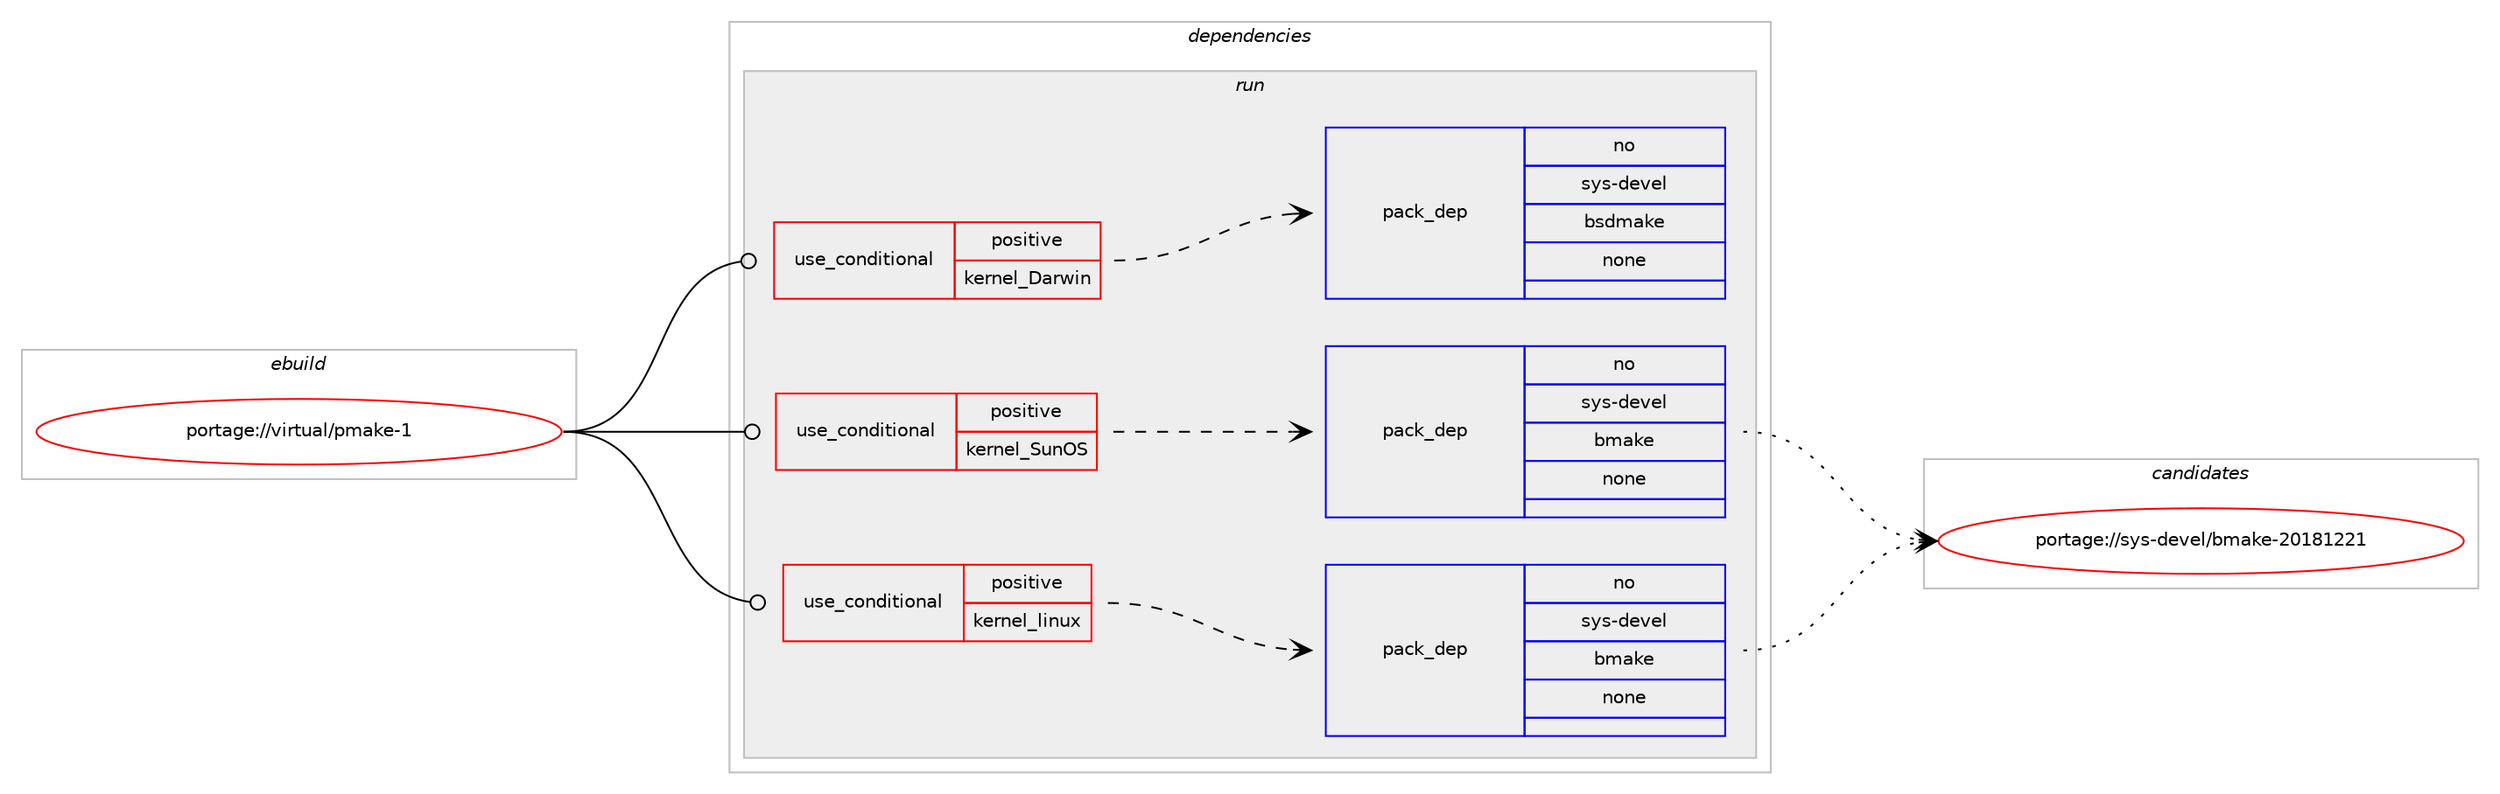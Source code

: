 digraph prolog {

# *************
# Graph options
# *************

newrank=true;
concentrate=true;
compound=true;
graph [rankdir=LR,fontname=Helvetica,fontsize=10,ranksep=1.5];#, ranksep=2.5, nodesep=0.2];
edge  [arrowhead=vee];
node  [fontname=Helvetica,fontsize=10];

# **********
# The ebuild
# **********

subgraph cluster_leftcol {
color=gray;
rank=same;
label=<<i>ebuild</i>>;
id [label="portage://virtual/pmake-1", color=red, width=4, href="../virtual/pmake-1.svg"];
}

# ****************
# The dependencies
# ****************

subgraph cluster_midcol {
color=gray;
label=<<i>dependencies</i>>;
subgraph cluster_compile {
fillcolor="#eeeeee";
style=filled;
label=<<i>compile</i>>;
}
subgraph cluster_compileandrun {
fillcolor="#eeeeee";
style=filled;
label=<<i>compile and run</i>>;
}
subgraph cluster_run {
fillcolor="#eeeeee";
style=filled;
label=<<i>run</i>>;
subgraph cond443 {
dependency3195 [label=<<TABLE BORDER="0" CELLBORDER="1" CELLSPACING="0" CELLPADDING="4"><TR><TD ROWSPAN="3" CELLPADDING="10">use_conditional</TD></TR><TR><TD>positive</TD></TR><TR><TD>kernel_Darwin</TD></TR></TABLE>>, shape=none, color=red];
subgraph pack2688 {
dependency3196 [label=<<TABLE BORDER="0" CELLBORDER="1" CELLSPACING="0" CELLPADDING="4" WIDTH="220"><TR><TD ROWSPAN="6" CELLPADDING="30">pack_dep</TD></TR><TR><TD WIDTH="110">no</TD></TR><TR><TD>sys-devel</TD></TR><TR><TD>bsdmake</TD></TR><TR><TD>none</TD></TR><TR><TD></TD></TR></TABLE>>, shape=none, color=blue];
}
dependency3195:e -> dependency3196:w [weight=20,style="dashed",arrowhead="vee"];
}
id:e -> dependency3195:w [weight=20,style="solid",arrowhead="odot"];
subgraph cond444 {
dependency3197 [label=<<TABLE BORDER="0" CELLBORDER="1" CELLSPACING="0" CELLPADDING="4"><TR><TD ROWSPAN="3" CELLPADDING="10">use_conditional</TD></TR><TR><TD>positive</TD></TR><TR><TD>kernel_SunOS</TD></TR></TABLE>>, shape=none, color=red];
subgraph pack2689 {
dependency3198 [label=<<TABLE BORDER="0" CELLBORDER="1" CELLSPACING="0" CELLPADDING="4" WIDTH="220"><TR><TD ROWSPAN="6" CELLPADDING="30">pack_dep</TD></TR><TR><TD WIDTH="110">no</TD></TR><TR><TD>sys-devel</TD></TR><TR><TD>bmake</TD></TR><TR><TD>none</TD></TR><TR><TD></TD></TR></TABLE>>, shape=none, color=blue];
}
dependency3197:e -> dependency3198:w [weight=20,style="dashed",arrowhead="vee"];
}
id:e -> dependency3197:w [weight=20,style="solid",arrowhead="odot"];
subgraph cond445 {
dependency3199 [label=<<TABLE BORDER="0" CELLBORDER="1" CELLSPACING="0" CELLPADDING="4"><TR><TD ROWSPAN="3" CELLPADDING="10">use_conditional</TD></TR><TR><TD>positive</TD></TR><TR><TD>kernel_linux</TD></TR></TABLE>>, shape=none, color=red];
subgraph pack2690 {
dependency3200 [label=<<TABLE BORDER="0" CELLBORDER="1" CELLSPACING="0" CELLPADDING="4" WIDTH="220"><TR><TD ROWSPAN="6" CELLPADDING="30">pack_dep</TD></TR><TR><TD WIDTH="110">no</TD></TR><TR><TD>sys-devel</TD></TR><TR><TD>bmake</TD></TR><TR><TD>none</TD></TR><TR><TD></TD></TR></TABLE>>, shape=none, color=blue];
}
dependency3199:e -> dependency3200:w [weight=20,style="dashed",arrowhead="vee"];
}
id:e -> dependency3199:w [weight=20,style="solid",arrowhead="odot"];
}
}

# **************
# The candidates
# **************

subgraph cluster_choices {
rank=same;
color=gray;
label=<<i>candidates</i>>;

subgraph choice2688 {
color=black;
nodesep=1;
}
subgraph choice2689 {
color=black;
nodesep=1;
choice11512111545100101118101108479810997107101455048495649505049 [label="portage://sys-devel/bmake-20181221", color=red, width=4,href="../sys-devel/bmake-20181221.svg"];
dependency3198:e -> choice11512111545100101118101108479810997107101455048495649505049:w [style=dotted,weight="100"];
}
subgraph choice2690 {
color=black;
nodesep=1;
choice11512111545100101118101108479810997107101455048495649505049 [label="portage://sys-devel/bmake-20181221", color=red, width=4,href="../sys-devel/bmake-20181221.svg"];
dependency3200:e -> choice11512111545100101118101108479810997107101455048495649505049:w [style=dotted,weight="100"];
}
}

}
